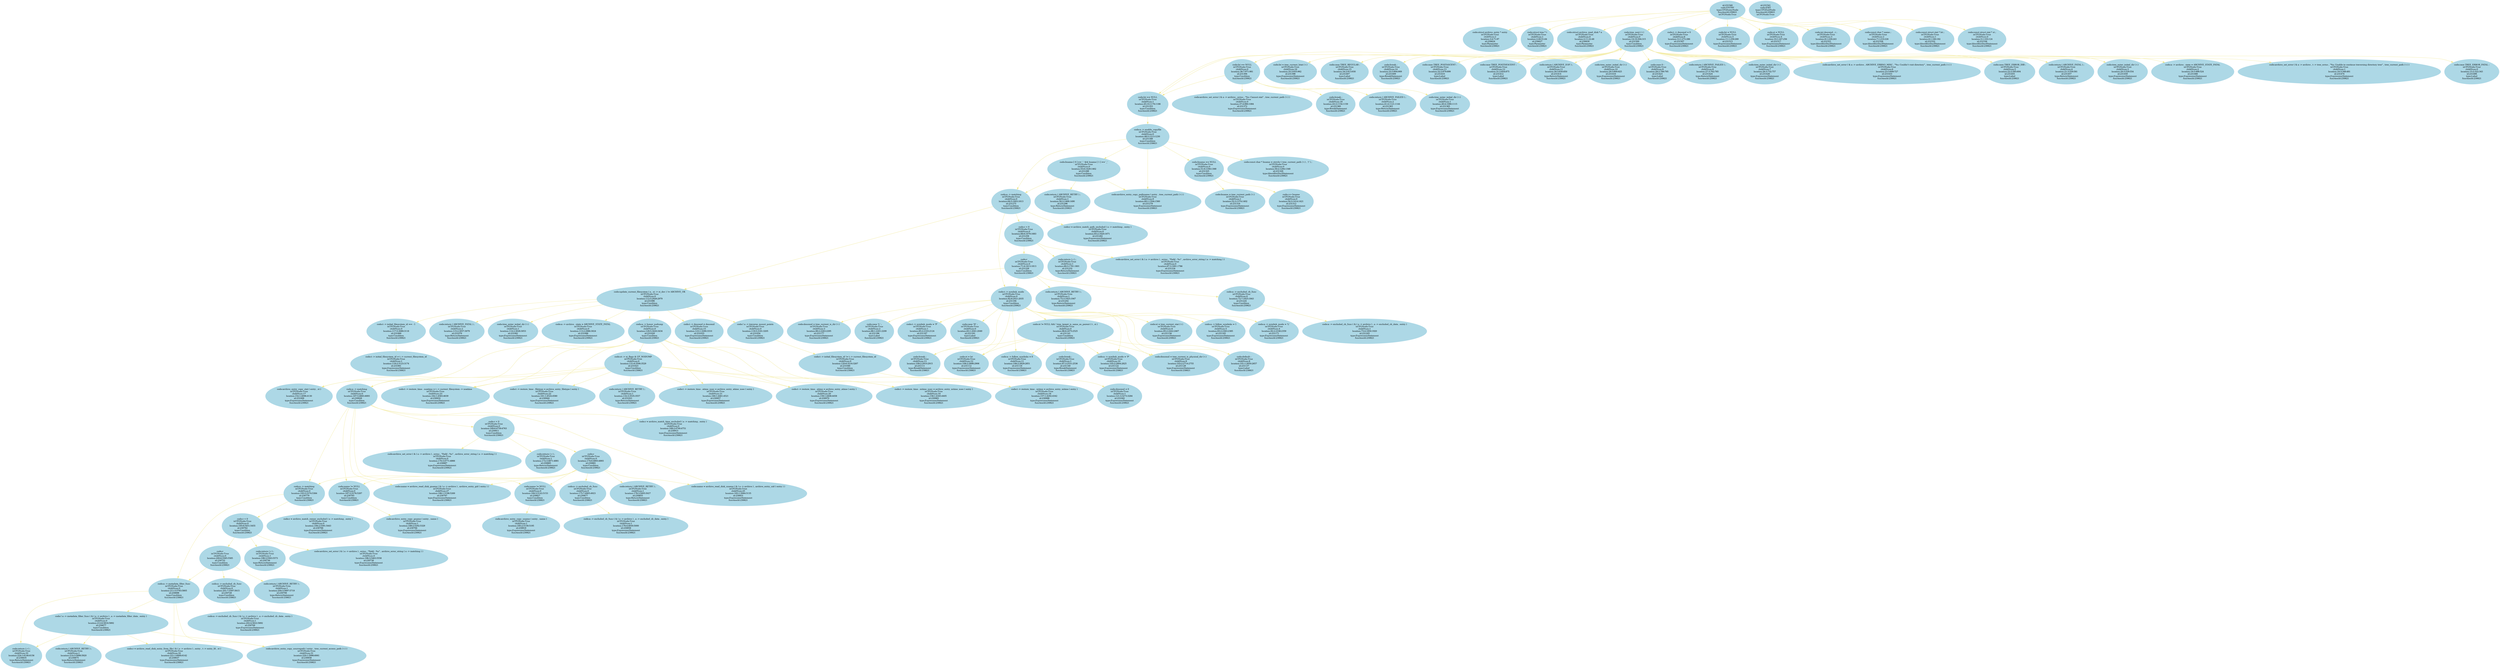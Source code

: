 //230621
digraph {
	node [label="\N"];
	230624	 [color=lightblue,
		fontsize=10,
		label="code:struct archive_entry * entry\nisCFGNode:True\nchildNum:2\nlocation:3:4:71:97\nid:230624\ntype:Parameter\nfunctionId:230621",
		style=filled];
	230627	 [color=lightblue,
		fontsize=10,
		label="code:struct tree * t\nisCFGNode:True\nchildNum:1\nlocation:2:40:51:64\nid:230627\ntype:Parameter\nfunctionId:230621",
		style=filled];
	230630	 [color=lightblue,
		fontsize=10,
		label="code:struct archive_read_disk * a\nisCFGNode:True\nchildNum:0\nlocation:2:11:22:48\nid:230630\ntype:Parameter\nfunctionId:230621",
		style=filled];
	230635	 [color=lightblue,
		fontsize=10,
		label="code:return ( r ) ;\nisCFGNode:True\nchildNum:33\nlocation:224:1:6146:6156\nid:230635\ntype:ReturnStatement\nfunctionId:230621",
		style=filled];
	230637	 [color=lightblue,
		fontsize=10,
		label="code:r = archive_read_disk_entry_from_file ( & ( a -> archive ) , entry , t -> entry_fd , st )\nisCFGNode:True\nchildNum:32\nlocation:\
221:1:6064:6142\nid:230637\ntype:ExpressionStatement\nfunctionId:230621",
		style=filled];
	230658	 [color=lightblue,
		fontsize=10,
		label="code:archive_entry_copy_sourcepath ( entry , tree_current_access_path ( t ) )\nisCFGNode:True\nchildNum:31\nlocation:220:1:5996:\
6061\nid:230658\ntype:ExpressionStatement\nfunctionId:230621",
		style=filled];
	230675	 [color=lightblue,
		fontsize=10,
		label="code:return ( ARCHIVE_RETRY ) ;\nisCFGNode:True\nchildNum:1\nlocation:214:3:5898:5920\nid:230675\ntype:ReturnStatement\nfunctionId:\
230621",
		style=filled];
	230677	 [color=lightblue,
		fontsize=10,
		label="code:! a -> metadata_filter_func ( & ( a -> archive ) , a -> metadata_filter_data , entry )\nisCFGNode:True\nchildNum:0\nlocation:\
212:6:5816:5892\nid:230677\ntype:Condition\nfunctionId:230621",
		style=filled];
	230677 -> 230635	 [color=khaki,
		fontsize=10];
	230677 -> 230637	 [color=khaki,
		fontsize=10];
	230677 -> 230658	 [color=khaki,
		fontsize=10];
	230677 -> 230675	 [color=khaki,
		fontsize=10];
	230698	 [color=lightblue,
		fontsize=10,
		label="code:a -> metadata_filter_func\nisCFGNode:True\nchildNum:0\nlocation:211:5:5783:5805\nid:230698\ntype:Condition\nfunctionId:230621",
		style=filled];
	230698 -> 230635	 [color=khaki,
		fontsize=10];
	230698 -> 230637	 [color=khaki,
		fontsize=10];
	230698 -> 230658	 [color=khaki,
		fontsize=10];
	230698 -> 230677	 [color=khaki,
		fontsize=10];
	230706	 [color=lightblue,
		fontsize=10,
		label="code:return ( ARCHIVE_RETRY ) ;\nisCFGNode:True\nchildNum:1\nlocation:204:3:5697:5719\nid:230706\ntype:ReturnStatement\nfunctionId:\
230621",
		style=filled];
	230709	 [color=lightblue,
		fontsize=10,
		label="code:a -> excluded_cb_func ( & ( a -> archive ) , a -> excluded_cb_data , entry )\nisCFGNode:True\nchildNum:1\nlocation:202:4:5622:\
5692\nid:230709\ntype:ExpressionStatement\nfunctionId:230621",
		style=filled];
	230728	 [color=lightblue,
		fontsize=10,
		label="code:a -> excluded_cb_func\nisCFGNode:True\nchildNum:0\nlocation:201:7:5597:5615\nid:230728\ntype:Condition\nfunctionId:230621",
		style=filled];
	230728 -> 230709	 [color=khaki,
		fontsize=10];
	230732	 [color=lightblue,
		fontsize=10,
		label="code:r\nisCFGNode:True\nchildNum:0\nlocation:200:6:5585:5585\nid:230732\ntype:Condition\nfunctionId:230621",
		style=filled];
	230732 -> 230698	 [color=khaki,
		fontsize=10];
	230732 -> 230706	 [color=khaki,
		fontsize=10];
	230732 -> 230728	 [color=khaki,
		fontsize=10];
	230736	 [color=lightblue,
		fontsize=10,
		label="code:return ( r ) ;\nisCFGNode:True\nchildNum:1\nlocation:198:3:5563:5573\nid:230736\ntype:ReturnStatement\nfunctionId:230621",
		style=filled];
	230738	 [color=lightblue,
		fontsize=10,
		label="code:archive_set_error ( & ( a -> archive ) , errno , \"Faild : %s\" , archive_error_string ( a -> matching ) )\nisCFGNode:True\nchildNum:\
0\nlocation:196:3:5463:5558\nid:230738\ntype:ExpressionStatement\nfunctionId:230621",
		style=filled];
	230762	 [color=lightblue,
		fontsize=10,
		label="code:r < 0\nisCFGNode:True\nchildNum:0\nlocation:195:6:5451:5455\nid:230762\ntype:Condition\nfunctionId:230621",
		style=filled];
	230762 -> 230732	 [color=khaki,
		fontsize=10];
	230762 -> 230736	 [color=khaki,
		fontsize=10];
	230762 -> 230738	 [color=khaki,
		fontsize=10];
	230766	 [color=lightblue,
		fontsize=10,
		label="code:r = archive_match_owner_excluded ( a -> matching , entry )\nisCFGNode:True\nchildNum:0\nlocation:194:2:5391:5443\nid:230766\ntype:\
ExpressionStatement\nfunctionId:230621",
		style=filled];
	230779	 [color=lightblue,
		fontsize=10,
		label="code:a -> matching\nisCFGNode:True\nchildNum:0\nlocation:193:5:5374:5384\nid:230779\ntype:Condition\nfunctionId:230621",
		style=filled];
	230779 -> 230698	 [color=khaki,
		fontsize=10];
	230779 -> 230762	 [color=khaki,
		fontsize=10];
	230779 -> 230766	 [color=khaki,
		fontsize=10];
	230784	 [color=lightblue,
		fontsize=10,
		label="code:archive_entry_copy_gname ( entry , name )\nisCFGNode:True\nchildNum:1\nlocation:188:2:5292:5329\nid:230784\ntype:ExpressionStatement\nfunctionId:\
230621",
		style=filled];
	230793	 [color=lightblue,
		fontsize=10,
		label="code:name != NULL\nisCFGNode:True\nchildNum:0\nlocation:187:5:5276:5287\nid:230793\ntype:Condition\nfunctionId:230621",
		style=filled];
	230793 -> 230784	 [color=khaki,
		fontsize=10];
	230797	 [color=lightblue,
		fontsize=10,
		label="code:name = archive_read_disk_gname ( & ( a -> archive ) , archive_entry_gid ( entry ) )\nisCFGNode:True\nchildNum:27\nlocation:\
186:1:5198:5269\nid:230797\ntype:ExpressionStatement\nfunctionId:230621",
		style=filled];
	230818	 [color=lightblue,
		fontsize=10,
		label="code:archive_entry_copy_uname ( entry , name )\nisCFGNode:True\nchildNum:1\nlocation:185:2:5158:5195\nid:230818\ntype:ExpressionStatement\nfunctionId:\
230621",
		style=filled];
	230827	 [color=lightblue,
		fontsize=10,
		label="code:name != NULL\nisCFGNode:True\nchildNum:0\nlocation:184:5:5142:5153\nid:230827\ntype:Condition\nfunctionId:230621",
		style=filled];
	230827 -> 230818	 [color=khaki,
		fontsize=10];
	230831	 [color=lightblue,
		fontsize=10,
		label="code:name = archive_read_disk_uname ( & ( a -> archive ) , archive_entry_uid ( entry ) )\nisCFGNode:True\nchildNum:25\nlocation:\
183:1:5064:5135\nid:230831\ntype:ExpressionStatement\nfunctionId:230621",
		style=filled];
	230855	 [color=lightblue,
		fontsize=10,
		label="code:return ( ARCHIVE_RETRY ) ;\nisCFGNode:True\nchildNum:1\nlocation:178:3:5005:5027\nid:230855\ntype:ReturnStatement\nfunctionId:\
230621",
		style=filled];
	230858	 [color=lightblue,
		fontsize=10,
		label="code:a -> excluded_cb_func ( & ( a -> archive ) , a -> excluded_cb_data , entry )\nisCFGNode:True\nchildNum:1\nlocation:176:4:4930:\
5000\nid:230858\ntype:ExpressionStatement\nfunctionId:230621",
		style=filled];
	230877	 [color=lightblue,
		fontsize=10,
		label="code:a -> excluded_cb_func\nisCFGNode:True\nchildNum:0\nlocation:175:7:4905:4923\nid:230877\ntype:Condition\nfunctionId:230621",
		style=filled];
	230877 -> 230858	 [color=khaki,
		fontsize=10];
	230881	 [color=lightblue,
		fontsize=10,
		label="code:r\nisCFGNode:True\nchildNum:0\nlocation:174:6:4893:4893\nid:230881\ntype:Condition\nfunctionId:230621",
		style=filled];
	230881 -> 230779	 [color=khaki,
		fontsize=10];
	230881 -> 230793	 [color=khaki,
		fontsize=10];
	230881 -> 230797	 [color=khaki,
		fontsize=10];
	230881 -> 230827	 [color=khaki,
		fontsize=10];
	230881 -> 230831	 [color=khaki,
		fontsize=10];
	230881 -> 230855	 [color=khaki,
		fontsize=10];
	230881 -> 230877	 [color=khaki,
		fontsize=10];
	230885	 [color=lightblue,
		fontsize=10,
		label="code:return ( r ) ;\nisCFGNode:True\nchildNum:1\nlocation:172:3:4871:4881\nid:230885\ntype:ReturnStatement\nfunctionId:230621",
		style=filled];
	230887	 [color=lightblue,
		fontsize=10,
		label="code:archive_set_error ( & ( a -> archive ) , errno , \"Faild : %s\" , archive_error_string ( a -> matching ) )\nisCFGNode:True\nchildNum:\
0\nlocation:170:3:4771:4866\nid:230887\ntype:ExpressionStatement\nfunctionId:230621",
		style=filled];
	230911	 [color=lightblue,
		fontsize=10,
		label="code:r < 0\nisCFGNode:True\nchildNum:0\nlocation:169:6:4759:4763\nid:230911\ntype:Condition\nfunctionId:230621",
		style=filled];
	230911 -> 230881	 [color=khaki,
		fontsize=10];
	230911 -> 230885	 [color=khaki,
		fontsize=10];
	230911 -> 230887	 [color=khaki,
		fontsize=10];
	230915	 [color=lightblue,
		fontsize=10,
		label="code:r = archive_match_time_excluded ( a -> matching , entry )\nisCFGNode:True\nchildNum:0\nlocation:168:2:4700:4751\nid:230915\ntype:\
ExpressionStatement\nfunctionId:230621",
		style=filled];
	230928	 [color=lightblue,
		fontsize=10,
		label="code:a -> matching\nisCFGNode:True\nchildNum:0\nlocation:167:5:4683:4693\nid:230928\ntype:Condition\nfunctionId:230621",
		style=filled];
	230928 -> 230779	 [color=khaki,
		fontsize=10];
	230928 -> 230793	 [color=khaki,
		fontsize=10];
	230928 -> 230797	 [color=khaki,
		fontsize=10];
	230928 -> 230827	 [color=khaki,
		fontsize=10];
	230928 -> 230831	 [color=khaki,
		fontsize=10];
	230928 -> 230911	 [color=khaki,
		fontsize=10];
	230928 -> 230915	 [color=khaki,
		fontsize=10];
	230932	 [color=lightblue,
		fontsize=10,
		label="code:t -> restore_time . noatime = t -> current_filesystem -> noatime\nisCFGNode:True\nchildNum:23\nlocation:162:1:4583:4639\nid:\
230932\ntype:ExpressionStatement\nfunctionId:230621",
		style=filled];
	230944	 [color=lightblue,
		fontsize=10,
		label="code:t -> restore_time . filetype = archive_entry_filetype ( entry )\nisCFGNode:True\nchildNum:22\nlocation:161:1:4524:4580\nid:\
230944\ntype:ExpressionStatement\nfunctionId:230621",
		style=filled];
	230957	 [color=lightblue,
		fontsize=10,
		label="code:t -> restore_time . atime_nsec = archive_entry_atime_nsec ( entry )\nisCFGNode:True\nchildNum:21\nlocation:160:1:4461:4521\nid:\
230957\ntype:ExpressionStatement\nfunctionId:230621",
		style=filled];
	230970	 [color=lightblue,
		fontsize=10,
		label="code:t -> restore_time . atime = archive_entry_atime ( entry )\nisCFGNode:True\nchildNum:20\nlocation:159:1:4408:4458\nid:230970\ntype:\
ExpressionStatement\nfunctionId:230621",
		style=filled];
	230983	 [color=lightblue,
		fontsize=10,
		label="code:t -> restore_time . mtime_nsec = archive_entry_mtime_nsec ( entry )\nisCFGNode:True\nchildNum:19\nlocation:158:1:4345:4405\nid:\
230983\ntype:ExpressionStatement\nfunctionId:230621",
		style=filled];
	230996	 [color=lightblue,
		fontsize=10,
		label="code:t -> restore_time . mtime = archive_entry_mtime ( entry )\nisCFGNode:True\nchildNum:18\nlocation:157:1:4292:4342\nid:230996\ntype:\
ExpressionStatement\nfunctionId:230621",
		style=filled];
	231009	 [color=lightblue,
		fontsize=10,
		label="code:archive_entry_copy_stat ( entry , st )\nisCFGNode:True\nchildNum:17\nlocation:152:1:4096:4130\nid:231009\ntype:ExpressionStatement\nfunctionId:\
230621",
		style=filled];
	231021	 [color=lightblue,
		fontsize=10,
		label="code:return ( ARCHIVE_RETRY ) ;\nisCFGNode:True\nchildNum:1\nlocation:132:3:3535:3557\nid:231021\ntype:ReturnStatement\nfunctionId:\
230621",
		style=filled];
	231023	 [color=lightblue,
		fontsize=10,
		label="code:st -> st_flags & UF_NODUMP\nisCFGNode:True\nchildNum:0\nlocation:131:6:3506:3529\nid:231023\ntype:Condition\nfunctionId:230621",
		style=filled];
	231023 -> 230928	 [color=khaki,
		fontsize=10];
	231023 -> 230932	 [color=khaki,
		fontsize=10];
	231023 -> 230944	 [color=khaki,
		fontsize=10];
	231023 -> 230957	 [color=khaki,
		fontsize=10];
	231023 -> 230970	 [color=khaki,
		fontsize=10];
	231023 -> 230983	 [color=khaki,
		fontsize=10];
	231023 -> 230996	 [color=khaki,
		fontsize=10];
	231023 -> 231009	 [color=khaki,
		fontsize=10];
	231023 -> 231021	 [color=khaki,
		fontsize=10];
	231029	 [color=lightblue,
		fontsize=10,
		label="code:a -> honor_nodump\nisCFGNode:True\nchildNum:0\nlocation:129:5:3420:3434\nid:231029\ntype:Condition\nfunctionId:230621",
		style=filled];
	231029 -> 230928	 [color=khaki,
		fontsize=10];
	231029 -> 230932	 [color=khaki,
		fontsize=10];
	231029 -> 230944	 [color=khaki,
		fontsize=10];
	231029 -> 230957	 [color=khaki,
		fontsize=10];
	231029 -> 230970	 [color=khaki,
		fontsize=10];
	231029 -> 230983	 [color=khaki,
		fontsize=10];
	231029 -> 230996	 [color=khaki,
		fontsize=10];
	231029 -> 231009	 [color=khaki,
		fontsize=10];
	231029 -> 231023	 [color=khaki,
		fontsize=10];
	231033	 [color=lightblue,
		fontsize=10,
		label="code:t -> descend = descend\nisCFGNode:True\nchildNum:15\nlocation:123:1:3290:3310\nid:231033\ntype:ExpressionStatement\nfunctionId:\
230621",
		style=filled];
	231042	 [color=lightblue,
		fontsize=10,
		label="code:descend = 0\nisCFGNode:True\nchildNum:1\nlocation:121:3:3273:3284\nid:231042\ntype:ExpressionStatement\nfunctionId:230621",
		style=filled];
	231046	 [color=lightblue,
		fontsize=10,
		label="code:t -> initial_filesystem_id != t -> current_filesystem_id\nisCFGNode:True\nchildNum:0\nlocation:120:6:3216:3267\nid:231046\ntype:\
Condition\nfunctionId:230621",
		style=filled];
	231046 -> 231042	 [color=khaki,
		fontsize=10];
	231054	 [color=lightblue,
		fontsize=10,
		label="code:! a -> traverse_mount_points\nisCFGNode:True\nchildNum:0\nlocation:119:5:3181:3205\nid:231054\ntype:Condition\nfunctionId:230621",
		style=filled];
	231054 -> 231046	 [color=khaki,
		fontsize=10];
	231061	 [color=lightblue,
		fontsize=10,
		label="code:t -> initial_filesystem_id = t -> current_filesystem_id\nisCFGNode:True\nchildNum:1\nlocation:118:2:3123:3174\nid:231061\ntype:\
ExpressionStatement\nfunctionId:230621",
		style=filled];
	231069	 [color=lightblue,
		fontsize=10,
		label="code:t -> initial_filesystem_id == - 1\nisCFGNode:True\nchildNum:0\nlocation:117:5:3089:3118\nid:231069\ntype:Condition\nfunctionId:\
230621",
		style=filled];
	231069 -> 231061	 [color=khaki,
		fontsize=10];
	231079	 [color=lightblue,
		fontsize=10,
		label="code:return ( ARCHIVE_FATAL ) ;\nisCFGNode:True\nchildNum:2\nlocation:115:2:3057:3079\nid:231079\ntype:ReturnStatement\nfunctionId:\
230621",
		style=filled];
	231081	 [color=lightblue,
		fontsize=10,
		label="code:tree_enter_initial_dir ( t )\nisCFGNode:True\nchildNum:1\nlocation:114:2:3028:3053\nid:231081\ntype:ExpressionStatement\nfunctionId:\
230621",
		style=filled];
	231088	 [color=lightblue,
		fontsize=10,
		label="code:a -> archive . state = ARCHIVE_STATE_FATAL\nisCFGNode:True\nchildNum:0\nlocation:113:2:2986:3024\nid:231088\ntype:ExpressionStatement\nfunctionId:\
230621",
		style=filled];
	231096	 [color=lightblue,
		fontsize=10,
		label="code:update_current_filesystem ( a , st -> st_dev ) != ARCHIVE_OK\nisCFGNode:True\nchildNum:0\nlocation:112:5:2926:2979\nid:231096\ntype:\
Condition\nfunctionId:230621",
		style=filled];
	231096 -> 231029	 [color=khaki,
		fontsize=10];
	231096 -> 231033	 [color=khaki,
		fontsize=10];
	231096 -> 231054	 [color=khaki,
		fontsize=10];
	231096 -> 231069	 [color=khaki,
		fontsize=10];
	231096 -> 231079	 [color=khaki,
		fontsize=10];
	231096 -> 231081	 [color=khaki,
		fontsize=10];
	231096 -> 231088	 [color=khaki,
		fontsize=10];
	231111	 [color=lightblue,
		fontsize=10,
		label="code:break ;\nisCFGNode:True\nchildNum:13\nlocation:109:2:2910:2915\nid:231111\ntype:BreakStatement\nfunctionId:230621",
		style=filled];
	231112	 [color=lightblue,
		fontsize=10,
		label="code:st = lst\nisCFGNode:True\nchildNum:12\nlocation:108:2:2898:2906\nid:231112\ntype:ExpressionStatement\nfunctionId:230621",
		style=filled];
	231116	 [color=lightblue,
		fontsize=10,
		label="code:a -> follow_symlinks = 0\nisCFGNode:True\nchildNum:11\nlocation:106:2:2829:2851\nid:231116\ntype:ExpressionStatement\nfunctionId:\
230621",
		style=filled];
	231122	 [color=lightblue,
		fontsize=10,
		label="code:a -> symlink_mode = 'P'\nisCFGNode:True\nchildNum:10\nlocation:105:2:2804:2825\nid:231122\ntype:ExpressionStatement\nfunctionId:\
230621",
		style=filled];
	231128	 [color=lightblue,
		fontsize=10,
		label="code:descend = tree_current_is_physical_dir ( t )\nisCFGNode:True\nchildNum:9\nlocation:103:2:2714:2755\nid:231128\ntype:ExpressionStatement\nfunctionId:\
230621",
		style=filled];
	231137	 [color=lightblue,
		fontsize=10,
		label="code:default :\nisCFGNode:True\nchildNum:8\nlocation:101:1:2650:2657\nid:231137\ntype:Label\nfunctionId:230621",
		style=filled];
	231140	 [color=lightblue,
		fontsize=10,
		label="code:break ;\nisCFGNode:True\nchildNum:1\nlocation:97:3:2531:2536\nid:231140\ntype:BreakStatement\nfunctionId:230621",
		style=filled];
	231141	 [color=lightblue,
		fontsize=10,
		label="code:st != NULL && ! tree_target_is_same_as_parent ( t , st )\nisCFGNode:True\nchildNum:0\nlocation:96:6:2475:2525\nid:231141\ntype:\
Condition\nfunctionId:230621",
		style=filled];
	231141 -> 231111	 [color=khaki,
		fontsize=10];
	231141 -> 231112	 [color=khaki,
		fontsize=10];
	231141 -> 231116	 [color=khaki,
		fontsize=10];
	231141 -> 231122	 [color=khaki,
		fontsize=10];
	231141 -> 231128	 [color=khaki,
		fontsize=10];
	231141 -> 231137	 [color=khaki,
		fontsize=10];
	231141 -> 231140	 [color=khaki,
		fontsize=10];
	231156	 [color=lightblue,
		fontsize=10,
		label="code:st = tree_current_stat ( t )\nisCFGNode:True\nchildNum:6\nlocation:95:2:2442:2467\nid:231156\ntype:ExpressionStatement\nfunctionId:\
230621",
		style=filled];
	231165	 [color=lightblue,
		fontsize=10,
		label="code:a -> follow_symlinks = 1\nisCFGNode:True\nchildNum:5\nlocation:93:2:2363:2385\nid:231165\ntype:ExpressionStatement\nfunctionId:\
230621",
		style=filled];
	231171	 [color=lightblue,
		fontsize=10,
		label="code:a -> symlink_mode = 'L'\nisCFGNode:True\nchildNum:4\nlocation:92:2:2338:2359\nid:231171\ntype:ExpressionStatement\nfunctionId:\
230621",
		style=filled];
	231177	 [color=lightblue,
		fontsize=10,
		label="code:descend = tree_current_is_dir ( t )\nisCFGNode:True\nchildNum:3\nlocation:90:2:2263:2295\nid:231177\ntype:ExpressionStatement\nfunctionId:\
230621",
		style=filled];
	231186	 [color=lightblue,
		fontsize=10,
		label="code:case 'L' :\nisCFGNode:True\nchildNum:2\nlocation:88:1:2201:2209\nid:231186\ntype:Label\nfunctionId:230621",
		style=filled];
	231187	 [color=lightblue,
		fontsize=10,
		label="code:t -> symlink_mode = 'P'\nisCFGNode:True\nchildNum:1\nlocation:85:2:2103:2124\nid:231187\ntype:ExpressionStatement\nfunctionId:\
230621",
		style=filled];
	231193	 [color=lightblue,
		fontsize=10,
		label="code:case 'H' :\nisCFGNode:True\nchildNum:0\nlocation:83:1:2041:2049\nid:231193\ntype:Label\nfunctionId:230621",
		style=filled];
	231194	 [color=lightblue,
		fontsize=10,
		label="code:t -> symlink_mode\nisCFGNode:True\nchildNum:0\nlocation:82:8:2021:2035\nid:231194\ntype:Condition\nfunctionId:230621",
		style=filled];
	231194 -> 231111	 [color=khaki,
		fontsize=10];
	231194 -> 231112	 [color=khaki,
		fontsize=10];
	231194 -> 231116	 [color=khaki,
		fontsize=10];
	231194 -> 231122	 [color=khaki,
		fontsize=10];
	231194 -> 231128	 [color=khaki,
		fontsize=10];
	231194 -> 231137	 [color=khaki,
		fontsize=10];
	231194 -> 231141	 [color=khaki,
		fontsize=10];
	231194 -> 231156	 [color=khaki,
		fontsize=10];
	231194 -> 231165	 [color=khaki,
		fontsize=10];
	231194 -> 231171	 [color=khaki,
		fontsize=10];
	231194 -> 231177	 [color=khaki,
		fontsize=10];
	231194 -> 231186	 [color=khaki,
		fontsize=10];
	231194 -> 231187	 [color=khaki,
		fontsize=10];
	231194 -> 231193	 [color=khaki,
		fontsize=10];
	231202	 [color=lightblue,
		fontsize=10,
		label="code:return ( ARCHIVE_RETRY ) ;\nisCFGNode:True\nchildNum:1\nlocation:75:3:1925:1947\nid:231202\ntype:ReturnStatement\nfunctionId:\
230621",
		style=filled];
	231205	 [color=lightblue,
		fontsize=10,
		label="code:a -> excluded_cb_func ( & ( a -> archive ) , a -> excluded_cb_data , entry )\nisCFGNode:True\nchildNum:1\nlocation:73:4:1850:\
1920\nid:231205\ntype:ExpressionStatement\nfunctionId:230621",
		style=filled];
	231224	 [color=lightblue,
		fontsize=10,
		label="code:a -> excluded_cb_func\nisCFGNode:True\nchildNum:0\nlocation:72:7:1825:1843\nid:231224\ntype:Condition\nfunctionId:230621",
		style=filled];
	231224 -> 231205	 [color=khaki,
		fontsize=10];
	231228	 [color=lightblue,
		fontsize=10,
		label="code:r\nisCFGNode:True\nchildNum:0\nlocation:71:6:1813:1813\nid:231228\ntype:Condition\nfunctionId:230621",
		style=filled];
	231228 -> 231096	 [color=khaki,
		fontsize=10];
	231228 -> 231194	 [color=khaki,
		fontsize=10];
	231228 -> 231202	 [color=khaki,
		fontsize=10];
	231228 -> 231224	 [color=khaki,
		fontsize=10];
	231232	 [color=lightblue,
		fontsize=10,
		label="code:return ( r ) ;\nisCFGNode:True\nchildNum:1\nlocation:69:3:1791:1801\nid:231232\ntype:ReturnStatement\nfunctionId:230621",
		style=filled];
	231234	 [color=lightblue,
		fontsize=10,
		label="code:archive_set_error ( & ( a -> archive ) , errno , \"Faild : %s\" , archive_error_string ( a -> matching ) )\nisCFGNode:True\nchildNum:\
0\nlocation:67:3:1691:1786\nid:231234\ntype:ExpressionStatement\nfunctionId:230621",
		style=filled];
	231258	 [color=lightblue,
		fontsize=10,
		label="code:r < 0\nisCFGNode:True\nchildNum:0\nlocation:66:6:1679:1683\nid:231258\ntype:Condition\nfunctionId:230621",
		style=filled];
	231258 -> 231228	 [color=khaki,
		fontsize=10];
	231258 -> 231232	 [color=khaki,
		fontsize=10];
	231258 -> 231234	 [color=khaki,
		fontsize=10];
	231262	 [color=lightblue,
		fontsize=10,
		label="code:r = archive_match_path_excluded ( a -> matching , entry )\nisCFGNode:True\nchildNum:0\nlocation:65:2:1620:1671\nid:231262\ntype:\
ExpressionStatement\nfunctionId:230621",
		style=filled];
	231275	 [color=lightblue,
		fontsize=10,
		label="code:a -> matching\nisCFGNode:True\nchildNum:0\nlocation:64:5:1603:1613\nid:231275\ntype:Condition\nfunctionId:230621",
		style=filled];
	231275 -> 231096	 [color=khaki,
		fontsize=10];
	231275 -> 231194	 [color=khaki,
		fontsize=10];
	231275 -> 231258	 [color=khaki,
		fontsize=10];
	231275 -> 231262	 [color=khaki,
		fontsize=10];
	231279	 [color=lightblue,
		fontsize=10,
		label="code:archive_entry_copy_pathname ( entry , tree_current_path ( t ) )\nisCFGNode:True\nchildNum:9\nlocation:60:1:1504:1560\nid:231279\ntype:\
ExpressionStatement\nfunctionId:230621",
		style=filled];
	231296	 [color=lightblue,
		fontsize=10,
		label="code:return ( ARCHIVE_RETRY ) ;\nisCFGNode:True\nchildNum:1\nlocation:56:3:1468:1490\nid:231296\ntype:ReturnStatement\nfunctionId:\
230621",
		style=filled];
	231298	 [color=lightblue,
		fontsize=10,
		label="code:bname [ 0 ] == '.' && bname [ 1 ] == '_'\nisCFGNode:True\nchildNum:0\nlocation:55:6:1429:1462\nid:231298\ntype:Condition\nfunctionId:\
230621",
		style=filled];
	231298 -> 231275	 [color=khaki,
		fontsize=10];
	231298 -> 231279	 [color=khaki,
		fontsize=10];
	231298 -> 231296	 [color=khaki,
		fontsize=10];
	231312	 [color=lightblue,
		fontsize=10,
		label="code:++ bname\nisCFGNode:True\nchildNum:0\nlocation:54:3:1414:1421\nid:231312\ntype:ExpressionStatement\nfunctionId:230621",
		style=filled];
	231316	 [color=lightblue,
		fontsize=10,
		label="code:bname = tree_current_path ( t )\nisCFGNode:True\nchildNum:1\nlocation:52:3:1374:1402\nid:231316\ntype:ExpressionStatement\nfunctionId:\
230621",
		style=filled];
	231325	 [color=lightblue,
		fontsize=10,
		label="code:bname == NULL\nisCFGNode:True\nchildNum:0\nlocation:51:6:1356:1368\nid:231325\ntype:Condition\nfunctionId:230621",
		style=filled];
	231325 -> 231312	 [color=khaki,
		fontsize=10];
	231325 -> 231316	 [color=khaki,
		fontsize=10];
	231329	 [color=lightblue,
		fontsize=10,
		label="code:const char * bname = strrchr ( tree_current_path ( t ) , '/' ) ;\nisCFGNode:True\nchildNum:0\nlocation:50:2:1294:1348\nid:231329\ntype:\
IdentifierDeclStatement\nfunctionId:230621",
		style=filled];
	231348	 [color=lightblue,
		fontsize=10,
		label="code:a -> enable_copyfile\nisCFGNode:True\nchildNum:0\nlocation:48:5:1213:1230\nid:231348\ntype:Condition\nfunctionId:230621",
		style=filled];
	231348 -> 231275	 [color=khaki,
		fontsize=10];
	231348 -> 231279	 [color=khaki,
		fontsize=10];
	231348 -> 231298	 [color=khaki,
		fontsize=10];
	231348 -> 231325	 [color=khaki,
		fontsize=10];
	231348 -> 231329	 [color=khaki,
		fontsize=10];
	231353	 [color=lightblue,
		fontsize=10,
		label="code:lst == NULL\nisCFGNode:True\nchildNum:1\nlocation:45:10:1176:1186\nid:231353\ntype:Condition\nfunctionId:230621",
		style=filled];
	231353 -> 231348	 [color=khaki,
		fontsize=10];
	231500	 [color=lightblue,
		fontsize=10,
		label="code:tree_next ( t )\nisCFGNode:True\nchildNum:0\nlocation:14:10:304:315\nid:231500\ntype:Condition\nfunctionId:230621",
		style=filled];
	231353 -> 231500	 [color=khaki,
		fontsize=10];
	231500 -> 231353	 [color=khaki,
		fontsize=10];
	231394	 [color=lightblue,
		fontsize=10,
		label="code:lst == NULL\nisCFGNode:True\nchildNum:0\nlocation:36:7:971:981\nid:231394\ntype:Condition\nfunctionId:230621",
		style=filled];
	231500 -> 231394	 [color=khaki,
		fontsize=10];
	231398	 [color=lightblue,
		fontsize=10,
		label="code:lst = tree_current_lstat ( t )\nisCFGNode:True\nchildNum:16\nlocation:35:3:935:962\nid:231398\ntype:ExpressionStatement\nfunctionId:\
230621",
		style=filled];
	231500 -> 231398	 [color=khaki,
		fontsize=10];
	231407	 [color=lightblue,
		fontsize=10,
		label="code:case TREE_REGULAR :\nisCFGNode:True\nchildNum:15\nlocation:34:2:913:930\nid:231407\ntype:Label\nfunctionId:230621",
		style=filled];
	231500 -> 231407	 [color=khaki,
		fontsize=10];
	231409	 [color=lightblue,
		fontsize=10,
		label="code:break ;\nisCFGNode:True\nchildNum:14\nlocation:33:3:904:909\nid:231409\ntype:BreakStatement\nfunctionId:230621",
		style=filled];
	231500 -> 231409	 [color=khaki,
		fontsize=10];
	231410	 [color=lightblue,
		fontsize=10,
		label="code:case TREE_POSTASCENT :\nisCFGNode:True\nchildNum:13\nlocation:32:2:879:899\nid:231410\ntype:Label\nfunctionId:230621",
		style=filled];
	231500 -> 231410	 [color=khaki,
		fontsize=10];
	231412	 [color=lightblue,
		fontsize=10,
		label="code:case TREE_POSTDESCENT :\nisCFGNode:True\nchildNum:12\nlocation:31:2:854:875\nid:231412\ntype:Label\nfunctionId:230621",
		style=filled];
	231500 -> 231412	 [color=khaki,
		fontsize=10];
	231414	 [color=lightblue,
		fontsize=10,
		label="code:return ( ARCHIVE_EOF ) ;\nisCFGNode:True\nchildNum:11\nlocation:30:3:830:850\nid:231414\ntype:ReturnStatement\nfunctionId:230621",
		style=filled];
	231500 -> 231414	 [color=khaki,
		fontsize=10];
	231416	 [color=lightblue,
		fontsize=10,
		label="code:tree_enter_initial_dir ( t )\nisCFGNode:True\nchildNum:10\nlocation:29:3:800:825\nid:231416\ntype:ExpressionStatement\nfunctionId:\
230621",
		style=filled];
	231500 -> 231416	 [color=khaki,
		fontsize=10];
	231423	 [color=lightblue,
		fontsize=10,
		label="code:case 0 :\nisCFGNode:True\nchildNum:9\nlocation:28:2:789:795\nid:231423\ntype:Label\nfunctionId:230621",
		style=filled];
	231500 -> 231423	 [color=khaki,
		fontsize=10];
	231424	 [color=lightblue,
		fontsize=10,
		label="code:return ( ARCHIVE_FAILED ) ;\nisCFGNode:True\nchildNum:8\nlocation:27:3:762:785\nid:231424\ntype:ReturnStatement\nfunctionId:\
230621",
		style=filled];
	231500 -> 231424	 [color=khaki,
		fontsize=10];
	231426	 [color=lightblue,
		fontsize=10,
		label="code:tree_enter_initial_dir ( t )\nisCFGNode:True\nchildNum:7\nlocation:26:3:732:757\nid:231426\ntype:ExpressionStatement\nfunctionId:\
230621",
		style=filled];
	231500 -> 231426	 [color=khaki,
		fontsize=10];
	231433	 [color=lightblue,
		fontsize=10,
		label="code:archive_set_error ( & a -> archive , ARCHIVE_ERRNO_MISC , \"%s: Couldn't visit directory\" , tree_current_path ( t ) )\nisCFGNode:\
True\nchildNum:6\nlocation:23:3:609:727\nid:231433\ntype:ExpressionStatement\nfunctionId:230621",
		style=filled];
	231500 -> 231433	 [color=khaki,
		fontsize=10];
	231455	 [color=lightblue,
		fontsize=10,
		label="code:case TREE_ERROR_DIR :\nisCFGNode:True\nchildNum:5\nlocation:22:2:585:604\nid:231455\ntype:Label\nfunctionId:230621",
		style=filled];
	231500 -> 231455	 [color=khaki,
		fontsize=10];
	231457	 [color=lightblue,
		fontsize=10,
		label="code:return ( ARCHIVE_FATAL ) ;\nisCFGNode:True\nchildNum:4\nlocation:21:3:559:581\nid:231457\ntype:ReturnStatement\nfunctionId:\
230621",
		style=filled];
	231500 -> 231457	 [color=khaki,
		fontsize=10];
	231459	 [color=lightblue,
		fontsize=10,
		label="code:tree_enter_initial_dir ( t )\nisCFGNode:True\nchildNum:3\nlocation:20:3:529:554\nid:231459\ntype:ExpressionStatement\nfunctionId:\
230621",
		style=filled];
	231500 -> 231459	 [color=khaki,
		fontsize=10];
	231466	 [color=lightblue,
		fontsize=10,
		label="code:a -> archive . state = ARCHIVE_STATE_FATAL\nisCFGNode:True\nchildNum:2\nlocation:19:3:486:524\nid:231466\ntype:ExpressionStatement\nfunctionId:\
230621",
		style=filled];
	231500 -> 231466	 [color=khaki,
		fontsize=10];
	231474	 [color=lightblue,
		fontsize=10,
		label="code:archive_set_error ( & a -> archive , t -> tree_errno , \"%s: Unable to continue traversing directory tree\" , tree_current_path ( \
t ) )\nisCFGNode:True\nchildNum:1\nlocation:16:3:348:481\nid:231474\ntype:ExpressionStatement\nfunctionId:230621",
		style=filled];
	231500 -> 231474	 [color=khaki,
		fontsize=10];
	231498	 [color=lightblue,
		fontsize=10,
		label="code:case TREE_ERROR_FATAL :\nisCFGNode:True\nchildNum:0\nlocation:15:2:322:343\nid:231498\ntype:Label\nfunctionId:230621",
		style=filled];
	231500 -> 231498	 [color=khaki,
		fontsize=10];
	231360	 [color=lightblue,
		fontsize=10,
		label="code:break ;\nisCFGNode:True\nchildNum:18\nlocation:43:3:1154:1159\nid:231360\ntype:BreakStatement\nfunctionId:230621",
		style=filled];
	231363	 [color=lightblue,
		fontsize=10,
		label="code:return ( ARCHIVE_FAILED ) ;\nisCFGNode:True\nchildNum:2\nlocation:41:4:1121:1144\nid:231363\ntype:ReturnStatement\nfunctionId:\
230621",
		style=filled];
	231365	 [color=lightblue,
		fontsize=10,
		label="code:tree_enter_initial_dir ( t )\nisCFGNode:True\nchildNum:1\nlocation:40:4:1090:1115\nid:231365\ntype:ExpressionStatement\nfunctionId:\
230621",
		style=filled];
	231372	 [color=lightblue,
		fontsize=10,
		label="code:archive_set_error ( & a -> archive , errno , \"%s: Cannot stat\" , tree_current_path ( t ) )\nisCFGNode:True\nchildNum:0\nlocation:\
37:4:990:1084\nid:231372\ntype:ExpressionStatement\nfunctionId:230621",
		style=filled];
	231394 -> 231353	 [color=khaki,
		fontsize=10];
	231394 -> 231360	 [color=khaki,
		fontsize=10];
	231394 -> 231363	 [color=khaki,
		fontsize=10];
	231394 -> 231365	 [color=khaki,
		fontsize=10];
	231394 -> 231372	 [color=khaki,
		fontsize=10];
	231507	 [color=lightblue,
		fontsize=10,
		label="code:t -> descend = 0\nisCFGNode:True\nchildNum:6\nlocation:12:1:272:286\nid:231507\ntype:ExpressionStatement\nfunctionId:230621",
		style=filled];
	231513	 [color=lightblue,
		fontsize=10,
		label="code:lst = NULL\nisCFGNode:True\nchildNum:5\nlocation:11:1:259:269\nid:231513\ntype:ExpressionStatement\nfunctionId:230621",
		style=filled];
	231517	 [color=lightblue,
		fontsize=10,
		label="code:st = NULL\nisCFGNode:True\nchildNum:4\nlocation:10:1:247:256\nid:231517\ntype:ExpressionStatement\nfunctionId:230621",
		style=filled];
	231521	 [color=lightblue,
		fontsize=10,
		label="code:int descend , r ;\nisCFGNode:True\nchildNum:3\nlocation:8:1:229:243\nid:231521\ntype:IdentifierDeclStatement\nfunctionId:230621",
		style=filled];
	231528	 [color=lightblue,
		fontsize=10,
		label="code:const char * name ;\nisCFGNode:True\nchildNum:2\nlocation:7:1:210:226\nid:231528\ntype:IdentifierDeclStatement\nfunctionId:\
230621",
		style=filled];
	231532	 [color=lightblue,
		fontsize=10,
		label="code:const struct stat * lst ;\nisCFGNode:True\nchildNum:1\nlocation:6:1:160:182\nid:231532\ntype:IdentifierDeclStatement\nfunctionId:\
230621",
		style=filled];
	231536	 [color=lightblue,
		fontsize=10,
		label="code:const struct stat * st ;\nisCFGNode:True\nchildNum:0\nlocation:5:1:103:124\nid:231536\ntype:IdentifierDeclStatement\nfunctionId:\
230621",
		style=filled];
	231540	 [color=lightblue,
		fontsize=10,
		label="id:231540\ncode:ENTRY\ntype:CFGEntryNode\nfunctionId:230621\nisCFGNode:True",
		style=filled];
	231540 -> 230624	 [color=khaki,
		fontsize=10];
	231540 -> 230627	 [color=khaki,
		fontsize=10];
	231540 -> 230630	 [color=khaki,
		fontsize=10];
	231540 -> 231500	 [color=khaki,
		fontsize=10];
	231540 -> 231507	 [color=khaki,
		fontsize=10];
	231540 -> 231513	 [color=khaki,
		fontsize=10];
	231540 -> 231517	 [color=khaki,
		fontsize=10];
	231540 -> 231521	 [color=khaki,
		fontsize=10];
	231540 -> 231528	 [color=khaki,
		fontsize=10];
	231540 -> 231532	 [color=khaki,
		fontsize=10];
	231540 -> 231536	 [color=khaki,
		fontsize=10];
	231541	 [color=lightblue,
		fontsize=10,
		label="id:231541\ncode:EXIT\ntype:CFGExitNode\nfunctionId:230621\nisCFGNode:True",
		style=filled];
}

//###
